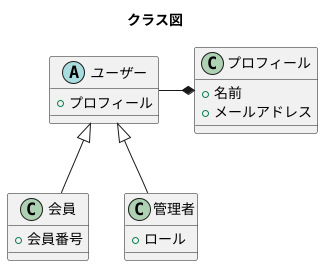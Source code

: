@startuml
title クラス図

abstract class ユーザー {
    + プロフィール
}
ユーザー -* プロフィール

class プロフィール {
    + 名前
    + メールアドレス
}

class 会員 {
    + 会員番号
}

class 管理者 {
    + ロール
}

ユーザー <|-- 管理者
ユーザー <|-- 会員

@enduml